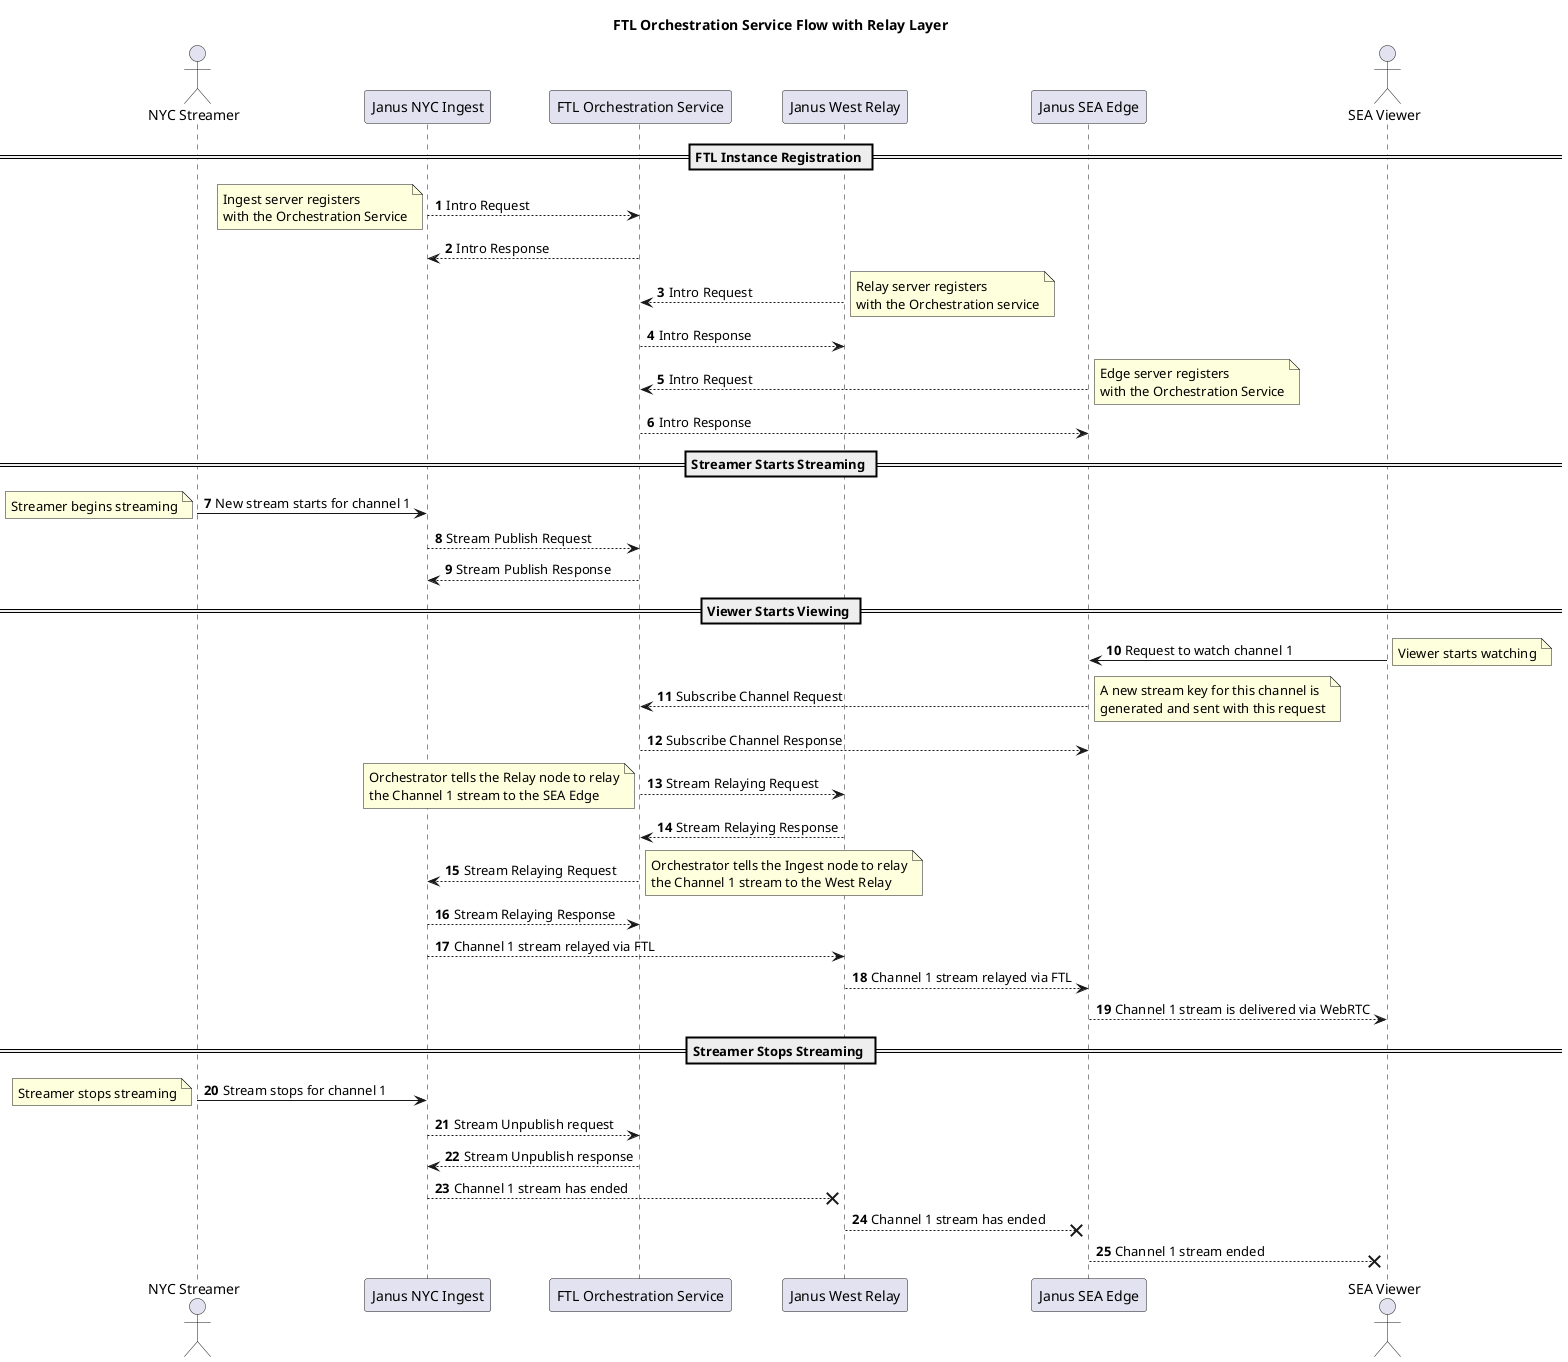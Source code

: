 @startuml
autonumber
title FTL Orchestration Service Flow with Relay Layer

actor nyStreamer as "NYC Streamer"
participant ingest as "Janus NYC Ingest"
participant orchestrator as "FTL Orchestration Service"
participant relay as "Janus West Relay"
participant edge as "Janus SEA Edge"
actor edgeViewer as "SEA Viewer"

== FTL Instance Registration ==
' Ingest intro sequence
ingest --> orchestrator: Intro Request
note left
    Ingest server registers
    with the Orchestration Service
end note
ingest <-- orchestrator: Intro Response

' Relay intro sequence
orchestrator <-- relay: Intro Request
note right
    Relay server registers
    with the Orchestration service
end note
orchestrator --> relay: Intro Response

' Edge intro sequence
orchestrator <-- edge: Intro Request
note right
    Edge server registers
    with the Orchestration Service
end note
orchestrator --> edge: Intro Response

== Streamer Starts Streaming ==
nyStreamer -> ingest: New stream starts for channel 1
note left
    Streamer begins streaming
end note
ingest --> orchestrator: Stream Publish Request
ingest <-- orchestrator: Stream Publish Response

== Viewer Starts Viewing ==
' Edge watch request
edge <- edgeViewer : Request to watch channel 1
note right
    Viewer starts watching
end note
orchestrator <-- edge : Subscribe Channel Request
note right
    A new stream key for this channel is
    generated and sent with this request
end note
orchestrator --> edge : Subscribe Channel Response

' Relay relay request
orchestrator --> relay: Stream Relaying Request
note left
    Orchestrator tells the Relay node to relay
    the Channel 1 stream to the SEA Edge
end note
orchestrator <-- relay: Stream Relaying Response

ingest <-- orchestrator: Stream Relaying Request
note right
    Orchestrator tells the Ingest node to relay
    the Channel 1 stream to the West Relay
end note
ingest --> orchestrator: Stream Relaying Response
ingest --> relay: Channel 1 stream relayed via FTL
relay --> edge: Channel 1 stream relayed via FTL
edge --> edgeViewer: Channel 1 stream is delivered via WebRTC

== Streamer Stops Streaming ==
nyStreamer -> ingest: Stream stops for channel 1
note left
    Streamer stops streaming
end note
ingest --> orchestrator: Stream Unpublish request
ingest <-- orchestrator: Stream Unpublish response
ingest --X relay: Channel 1 stream has ended
relay --X edge: Channel 1 stream has ended
edge --X edgeViewer: Channel 1 stream ended
@enduml